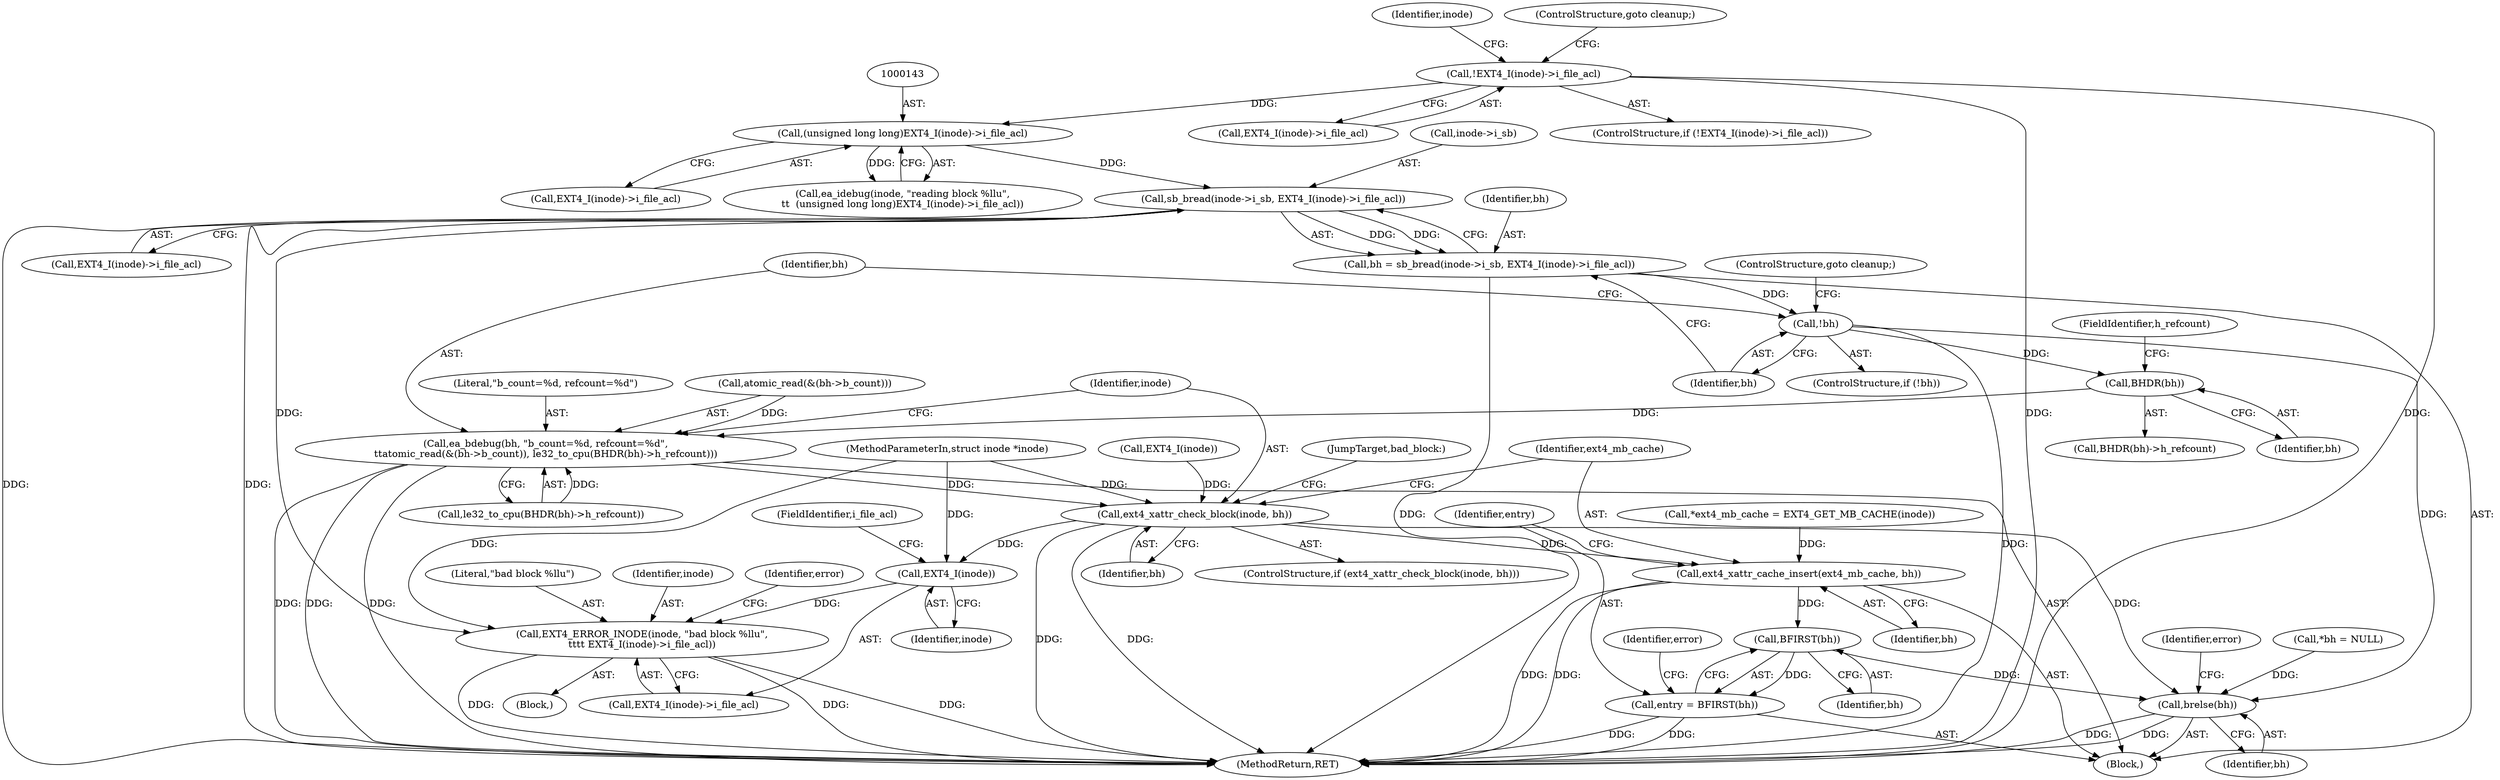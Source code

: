 digraph "0_linux_82939d7999dfc1f1998c4b1c12e2f19edbdff272_1@API" {
"1000150" [label="(Call,sb_bread(inode->i_sb, EXT4_I(inode)->i_file_acl))"];
"1000142" [label="(Call,(unsigned long long)EXT4_I(inode)->i_file_acl)"];
"1000133" [label="(Call,!EXT4_I(inode)->i_file_acl)"];
"1000148" [label="(Call,bh = sb_bread(inode->i_sb, EXT4_I(inode)->i_file_acl))"];
"1000159" [label="(Call,!bh)"];
"1000172" [label="(Call,BHDR(bh))"];
"1000162" [label="(Call,ea_bdebug(bh, \"b_count=%d, refcount=%d\",\n\t\tatomic_read(&(bh->b_count)), le32_to_cpu(BHDR(bh)->h_refcount)))"];
"1000176" [label="(Call,ext4_xattr_check_block(inode, bh))"];
"1000185" [label="(Call,EXT4_I(inode))"];
"1000181" [label="(Call,EXT4_ERROR_INODE(inode, \"bad block %llu\",\n\t\t\t\t EXT4_I(inode)->i_file_acl))"];
"1000193" [label="(Call,ext4_xattr_cache_insert(ext4_mb_cache, bh))"];
"1000198" [label="(Call,BFIRST(bh))"];
"1000196" [label="(Call,entry = BFIRST(bh))"];
"1000253" [label="(Call,brelse(bh))"];
"1000139" [label="(Call,ea_idebug(inode, \"reading block %llu\",\n\t\t  (unsigned long long)EXT4_I(inode)->i_file_acl))"];
"1000182" [label="(Identifier,inode)"];
"1000197" [label="(Identifier,entry)"];
"1000175" [label="(ControlStructure,if (ext4_xattr_check_block(inode, bh)))"];
"1000198" [label="(Call,BFIRST(bh))"];
"1000196" [label="(Call,entry = BFIRST(bh))"];
"1000151" [label="(Call,inode->i_sb)"];
"1000186" [label="(Identifier,inode)"];
"1000257" [label="(MethodReturn,RET)"];
"1000177" [label="(Identifier,inode)"];
"1000194" [label="(Identifier,ext4_mb_cache)"];
"1000256" [label="(Identifier,error)"];
"1000180" [label="(JumpTarget,bad_block:)"];
"1000155" [label="(Call,EXT4_I(inode))"];
"1000171" [label="(Call,BHDR(bh)->h_refcount)"];
"1000140" [label="(Identifier,inode)"];
"1000165" [label="(Call,atomic_read(&(bh->b_count)))"];
"1000189" [label="(Identifier,error)"];
"1000184" [label="(Call,EXT4_I(inode)->i_file_acl)"];
"1000161" [label="(ControlStructure,goto cleanup;)"];
"1000142" [label="(Call,(unsigned long long)EXT4_I(inode)->i_file_acl)"];
"1000164" [label="(Literal,\"b_count=%d, refcount=%d\")"];
"1000101" [label="(MethodParameterIn,struct inode *inode)"];
"1000148" [label="(Call,bh = sb_bread(inode->i_sb, EXT4_I(inode)->i_file_acl))"];
"1000160" [label="(Identifier,bh)"];
"1000138" [label="(ControlStructure,goto cleanup;)"];
"1000108" [label="(Call,*bh = NULL)"];
"1000183" [label="(Literal,\"bad block %llu\")"];
"1000178" [label="(Identifier,bh)"];
"1000133" [label="(Call,!EXT4_I(inode)->i_file_acl)"];
"1000159" [label="(Call,!bh)"];
"1000187" [label="(FieldIdentifier,i_file_acl)"];
"1000162" [label="(Call,ea_bdebug(bh, \"b_count=%d, refcount=%d\",\n\t\tatomic_read(&(bh->b_count)), le32_to_cpu(BHDR(bh)->h_refcount)))"];
"1000163" [label="(Identifier,bh)"];
"1000106" [label="(Block,)"];
"1000149" [label="(Identifier,bh)"];
"1000253" [label="(Call,brelse(bh))"];
"1000195" [label="(Identifier,bh)"];
"1000154" [label="(Call,EXT4_I(inode)->i_file_acl)"];
"1000115" [label="(Call,*ext4_mb_cache = EXT4_GET_MB_CACHE(inode))"];
"1000179" [label="(Block,)"];
"1000201" [label="(Identifier,error)"];
"1000176" [label="(Call,ext4_xattr_check_block(inode, bh))"];
"1000134" [label="(Call,EXT4_I(inode)->i_file_acl)"];
"1000132" [label="(ControlStructure,if (!EXT4_I(inode)->i_file_acl))"];
"1000174" [label="(FieldIdentifier,h_refcount)"];
"1000170" [label="(Call,le32_to_cpu(BHDR(bh)->h_refcount))"];
"1000173" [label="(Identifier,bh)"];
"1000150" [label="(Call,sb_bread(inode->i_sb, EXT4_I(inode)->i_file_acl))"];
"1000158" [label="(ControlStructure,if (!bh))"];
"1000172" [label="(Call,BHDR(bh))"];
"1000185" [label="(Call,EXT4_I(inode))"];
"1000193" [label="(Call,ext4_xattr_cache_insert(ext4_mb_cache, bh))"];
"1000199" [label="(Identifier,bh)"];
"1000181" [label="(Call,EXT4_ERROR_INODE(inode, \"bad block %llu\",\n\t\t\t\t EXT4_I(inode)->i_file_acl))"];
"1000144" [label="(Call,EXT4_I(inode)->i_file_acl)"];
"1000254" [label="(Identifier,bh)"];
"1000150" -> "1000148"  [label="AST: "];
"1000150" -> "1000154"  [label="CFG: "];
"1000151" -> "1000150"  [label="AST: "];
"1000154" -> "1000150"  [label="AST: "];
"1000148" -> "1000150"  [label="CFG: "];
"1000150" -> "1000257"  [label="DDG: "];
"1000150" -> "1000257"  [label="DDG: "];
"1000150" -> "1000148"  [label="DDG: "];
"1000150" -> "1000148"  [label="DDG: "];
"1000142" -> "1000150"  [label="DDG: "];
"1000150" -> "1000181"  [label="DDG: "];
"1000142" -> "1000139"  [label="AST: "];
"1000142" -> "1000144"  [label="CFG: "];
"1000143" -> "1000142"  [label="AST: "];
"1000144" -> "1000142"  [label="AST: "];
"1000139" -> "1000142"  [label="CFG: "];
"1000142" -> "1000139"  [label="DDG: "];
"1000133" -> "1000142"  [label="DDG: "];
"1000133" -> "1000132"  [label="AST: "];
"1000133" -> "1000134"  [label="CFG: "];
"1000134" -> "1000133"  [label="AST: "];
"1000138" -> "1000133"  [label="CFG: "];
"1000140" -> "1000133"  [label="CFG: "];
"1000133" -> "1000257"  [label="DDG: "];
"1000133" -> "1000257"  [label="DDG: "];
"1000148" -> "1000106"  [label="AST: "];
"1000149" -> "1000148"  [label="AST: "];
"1000160" -> "1000148"  [label="CFG: "];
"1000148" -> "1000257"  [label="DDG: "];
"1000148" -> "1000159"  [label="DDG: "];
"1000159" -> "1000158"  [label="AST: "];
"1000159" -> "1000160"  [label="CFG: "];
"1000160" -> "1000159"  [label="AST: "];
"1000161" -> "1000159"  [label="CFG: "];
"1000163" -> "1000159"  [label="CFG: "];
"1000159" -> "1000257"  [label="DDG: "];
"1000159" -> "1000172"  [label="DDG: "];
"1000159" -> "1000253"  [label="DDG: "];
"1000172" -> "1000171"  [label="AST: "];
"1000172" -> "1000173"  [label="CFG: "];
"1000173" -> "1000172"  [label="AST: "];
"1000174" -> "1000172"  [label="CFG: "];
"1000172" -> "1000162"  [label="DDG: "];
"1000162" -> "1000106"  [label="AST: "];
"1000162" -> "1000170"  [label="CFG: "];
"1000163" -> "1000162"  [label="AST: "];
"1000164" -> "1000162"  [label="AST: "];
"1000165" -> "1000162"  [label="AST: "];
"1000170" -> "1000162"  [label="AST: "];
"1000177" -> "1000162"  [label="CFG: "];
"1000162" -> "1000257"  [label="DDG: "];
"1000162" -> "1000257"  [label="DDG: "];
"1000162" -> "1000257"  [label="DDG: "];
"1000165" -> "1000162"  [label="DDG: "];
"1000170" -> "1000162"  [label="DDG: "];
"1000162" -> "1000176"  [label="DDG: "];
"1000176" -> "1000175"  [label="AST: "];
"1000176" -> "1000178"  [label="CFG: "];
"1000177" -> "1000176"  [label="AST: "];
"1000178" -> "1000176"  [label="AST: "];
"1000180" -> "1000176"  [label="CFG: "];
"1000194" -> "1000176"  [label="CFG: "];
"1000176" -> "1000257"  [label="DDG: "];
"1000176" -> "1000257"  [label="DDG: "];
"1000155" -> "1000176"  [label="DDG: "];
"1000101" -> "1000176"  [label="DDG: "];
"1000176" -> "1000185"  [label="DDG: "];
"1000176" -> "1000193"  [label="DDG: "];
"1000176" -> "1000253"  [label="DDG: "];
"1000185" -> "1000184"  [label="AST: "];
"1000185" -> "1000186"  [label="CFG: "];
"1000186" -> "1000185"  [label="AST: "];
"1000187" -> "1000185"  [label="CFG: "];
"1000185" -> "1000181"  [label="DDG: "];
"1000101" -> "1000185"  [label="DDG: "];
"1000181" -> "1000179"  [label="AST: "];
"1000181" -> "1000184"  [label="CFG: "];
"1000182" -> "1000181"  [label="AST: "];
"1000183" -> "1000181"  [label="AST: "];
"1000184" -> "1000181"  [label="AST: "];
"1000189" -> "1000181"  [label="CFG: "];
"1000181" -> "1000257"  [label="DDG: "];
"1000181" -> "1000257"  [label="DDG: "];
"1000181" -> "1000257"  [label="DDG: "];
"1000101" -> "1000181"  [label="DDG: "];
"1000193" -> "1000106"  [label="AST: "];
"1000193" -> "1000195"  [label="CFG: "];
"1000194" -> "1000193"  [label="AST: "];
"1000195" -> "1000193"  [label="AST: "];
"1000197" -> "1000193"  [label="CFG: "];
"1000193" -> "1000257"  [label="DDG: "];
"1000193" -> "1000257"  [label="DDG: "];
"1000115" -> "1000193"  [label="DDG: "];
"1000193" -> "1000198"  [label="DDG: "];
"1000198" -> "1000196"  [label="AST: "];
"1000198" -> "1000199"  [label="CFG: "];
"1000199" -> "1000198"  [label="AST: "];
"1000196" -> "1000198"  [label="CFG: "];
"1000198" -> "1000196"  [label="DDG: "];
"1000198" -> "1000253"  [label="DDG: "];
"1000196" -> "1000106"  [label="AST: "];
"1000197" -> "1000196"  [label="AST: "];
"1000201" -> "1000196"  [label="CFG: "];
"1000196" -> "1000257"  [label="DDG: "];
"1000196" -> "1000257"  [label="DDG: "];
"1000253" -> "1000106"  [label="AST: "];
"1000253" -> "1000254"  [label="CFG: "];
"1000254" -> "1000253"  [label="AST: "];
"1000256" -> "1000253"  [label="CFG: "];
"1000253" -> "1000257"  [label="DDG: "];
"1000253" -> "1000257"  [label="DDG: "];
"1000108" -> "1000253"  [label="DDG: "];
}
